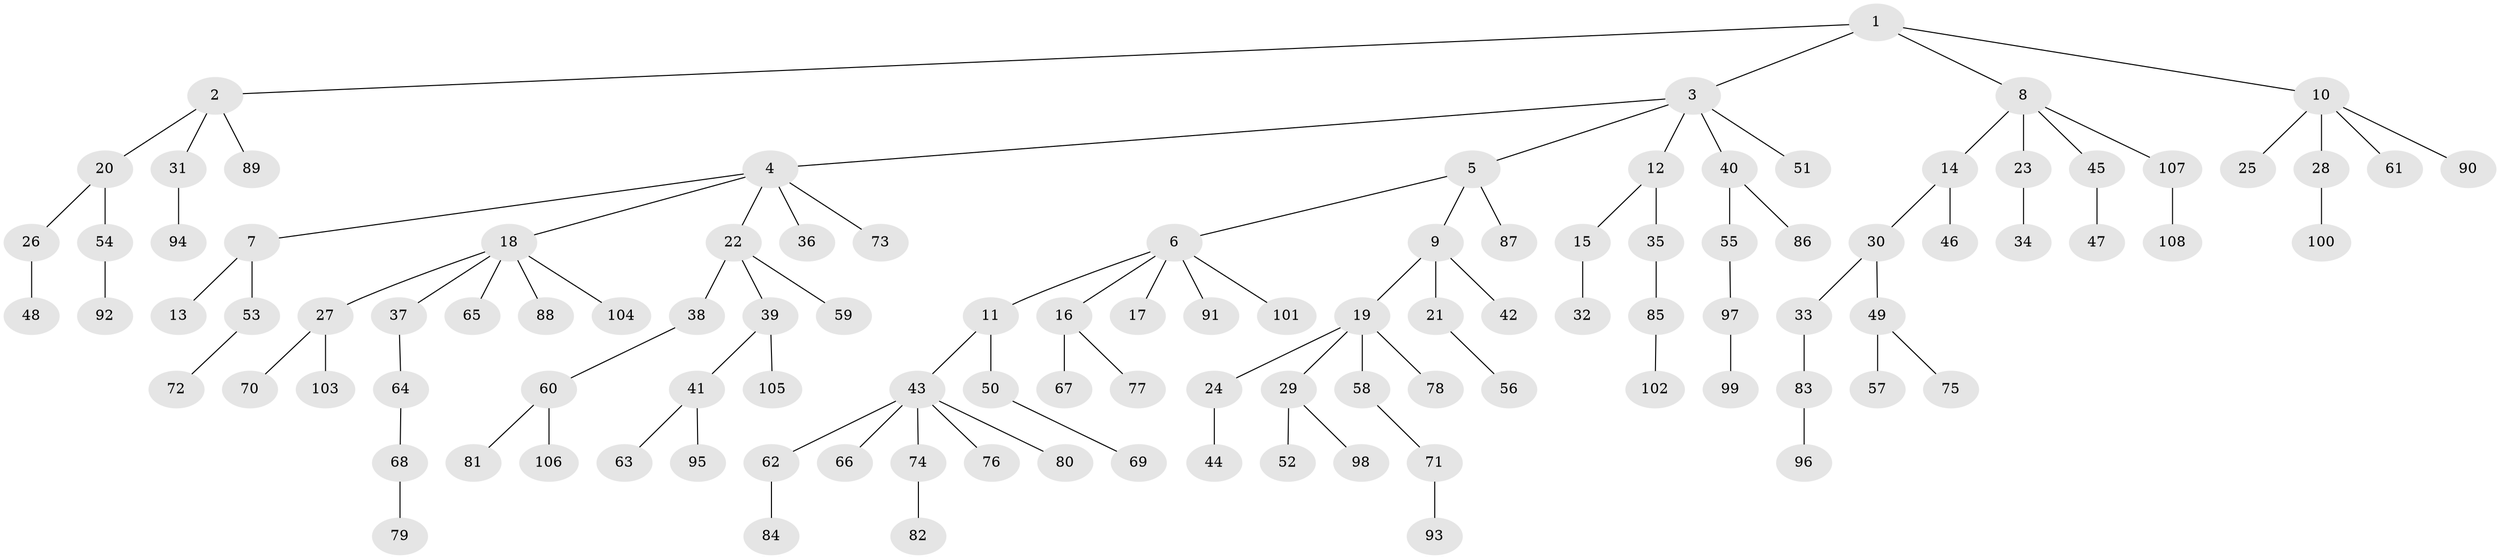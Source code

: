 // Generated by graph-tools (version 1.1) at 2025/15/03/09/25 04:15:39]
// undirected, 108 vertices, 107 edges
graph export_dot {
graph [start="1"]
  node [color=gray90,style=filled];
  1;
  2;
  3;
  4;
  5;
  6;
  7;
  8;
  9;
  10;
  11;
  12;
  13;
  14;
  15;
  16;
  17;
  18;
  19;
  20;
  21;
  22;
  23;
  24;
  25;
  26;
  27;
  28;
  29;
  30;
  31;
  32;
  33;
  34;
  35;
  36;
  37;
  38;
  39;
  40;
  41;
  42;
  43;
  44;
  45;
  46;
  47;
  48;
  49;
  50;
  51;
  52;
  53;
  54;
  55;
  56;
  57;
  58;
  59;
  60;
  61;
  62;
  63;
  64;
  65;
  66;
  67;
  68;
  69;
  70;
  71;
  72;
  73;
  74;
  75;
  76;
  77;
  78;
  79;
  80;
  81;
  82;
  83;
  84;
  85;
  86;
  87;
  88;
  89;
  90;
  91;
  92;
  93;
  94;
  95;
  96;
  97;
  98;
  99;
  100;
  101;
  102;
  103;
  104;
  105;
  106;
  107;
  108;
  1 -- 2;
  1 -- 3;
  1 -- 8;
  1 -- 10;
  2 -- 20;
  2 -- 31;
  2 -- 89;
  3 -- 4;
  3 -- 5;
  3 -- 12;
  3 -- 40;
  3 -- 51;
  4 -- 7;
  4 -- 18;
  4 -- 22;
  4 -- 36;
  4 -- 73;
  5 -- 6;
  5 -- 9;
  5 -- 87;
  6 -- 11;
  6 -- 16;
  6 -- 17;
  6 -- 91;
  6 -- 101;
  7 -- 13;
  7 -- 53;
  8 -- 14;
  8 -- 23;
  8 -- 45;
  8 -- 107;
  9 -- 19;
  9 -- 21;
  9 -- 42;
  10 -- 25;
  10 -- 28;
  10 -- 61;
  10 -- 90;
  11 -- 43;
  11 -- 50;
  12 -- 15;
  12 -- 35;
  14 -- 30;
  14 -- 46;
  15 -- 32;
  16 -- 67;
  16 -- 77;
  18 -- 27;
  18 -- 37;
  18 -- 65;
  18 -- 88;
  18 -- 104;
  19 -- 24;
  19 -- 29;
  19 -- 58;
  19 -- 78;
  20 -- 26;
  20 -- 54;
  21 -- 56;
  22 -- 38;
  22 -- 39;
  22 -- 59;
  23 -- 34;
  24 -- 44;
  26 -- 48;
  27 -- 70;
  27 -- 103;
  28 -- 100;
  29 -- 52;
  29 -- 98;
  30 -- 33;
  30 -- 49;
  31 -- 94;
  33 -- 83;
  35 -- 85;
  37 -- 64;
  38 -- 60;
  39 -- 41;
  39 -- 105;
  40 -- 55;
  40 -- 86;
  41 -- 63;
  41 -- 95;
  43 -- 62;
  43 -- 66;
  43 -- 74;
  43 -- 76;
  43 -- 80;
  45 -- 47;
  49 -- 57;
  49 -- 75;
  50 -- 69;
  53 -- 72;
  54 -- 92;
  55 -- 97;
  58 -- 71;
  60 -- 81;
  60 -- 106;
  62 -- 84;
  64 -- 68;
  68 -- 79;
  71 -- 93;
  74 -- 82;
  83 -- 96;
  85 -- 102;
  97 -- 99;
  107 -- 108;
}
